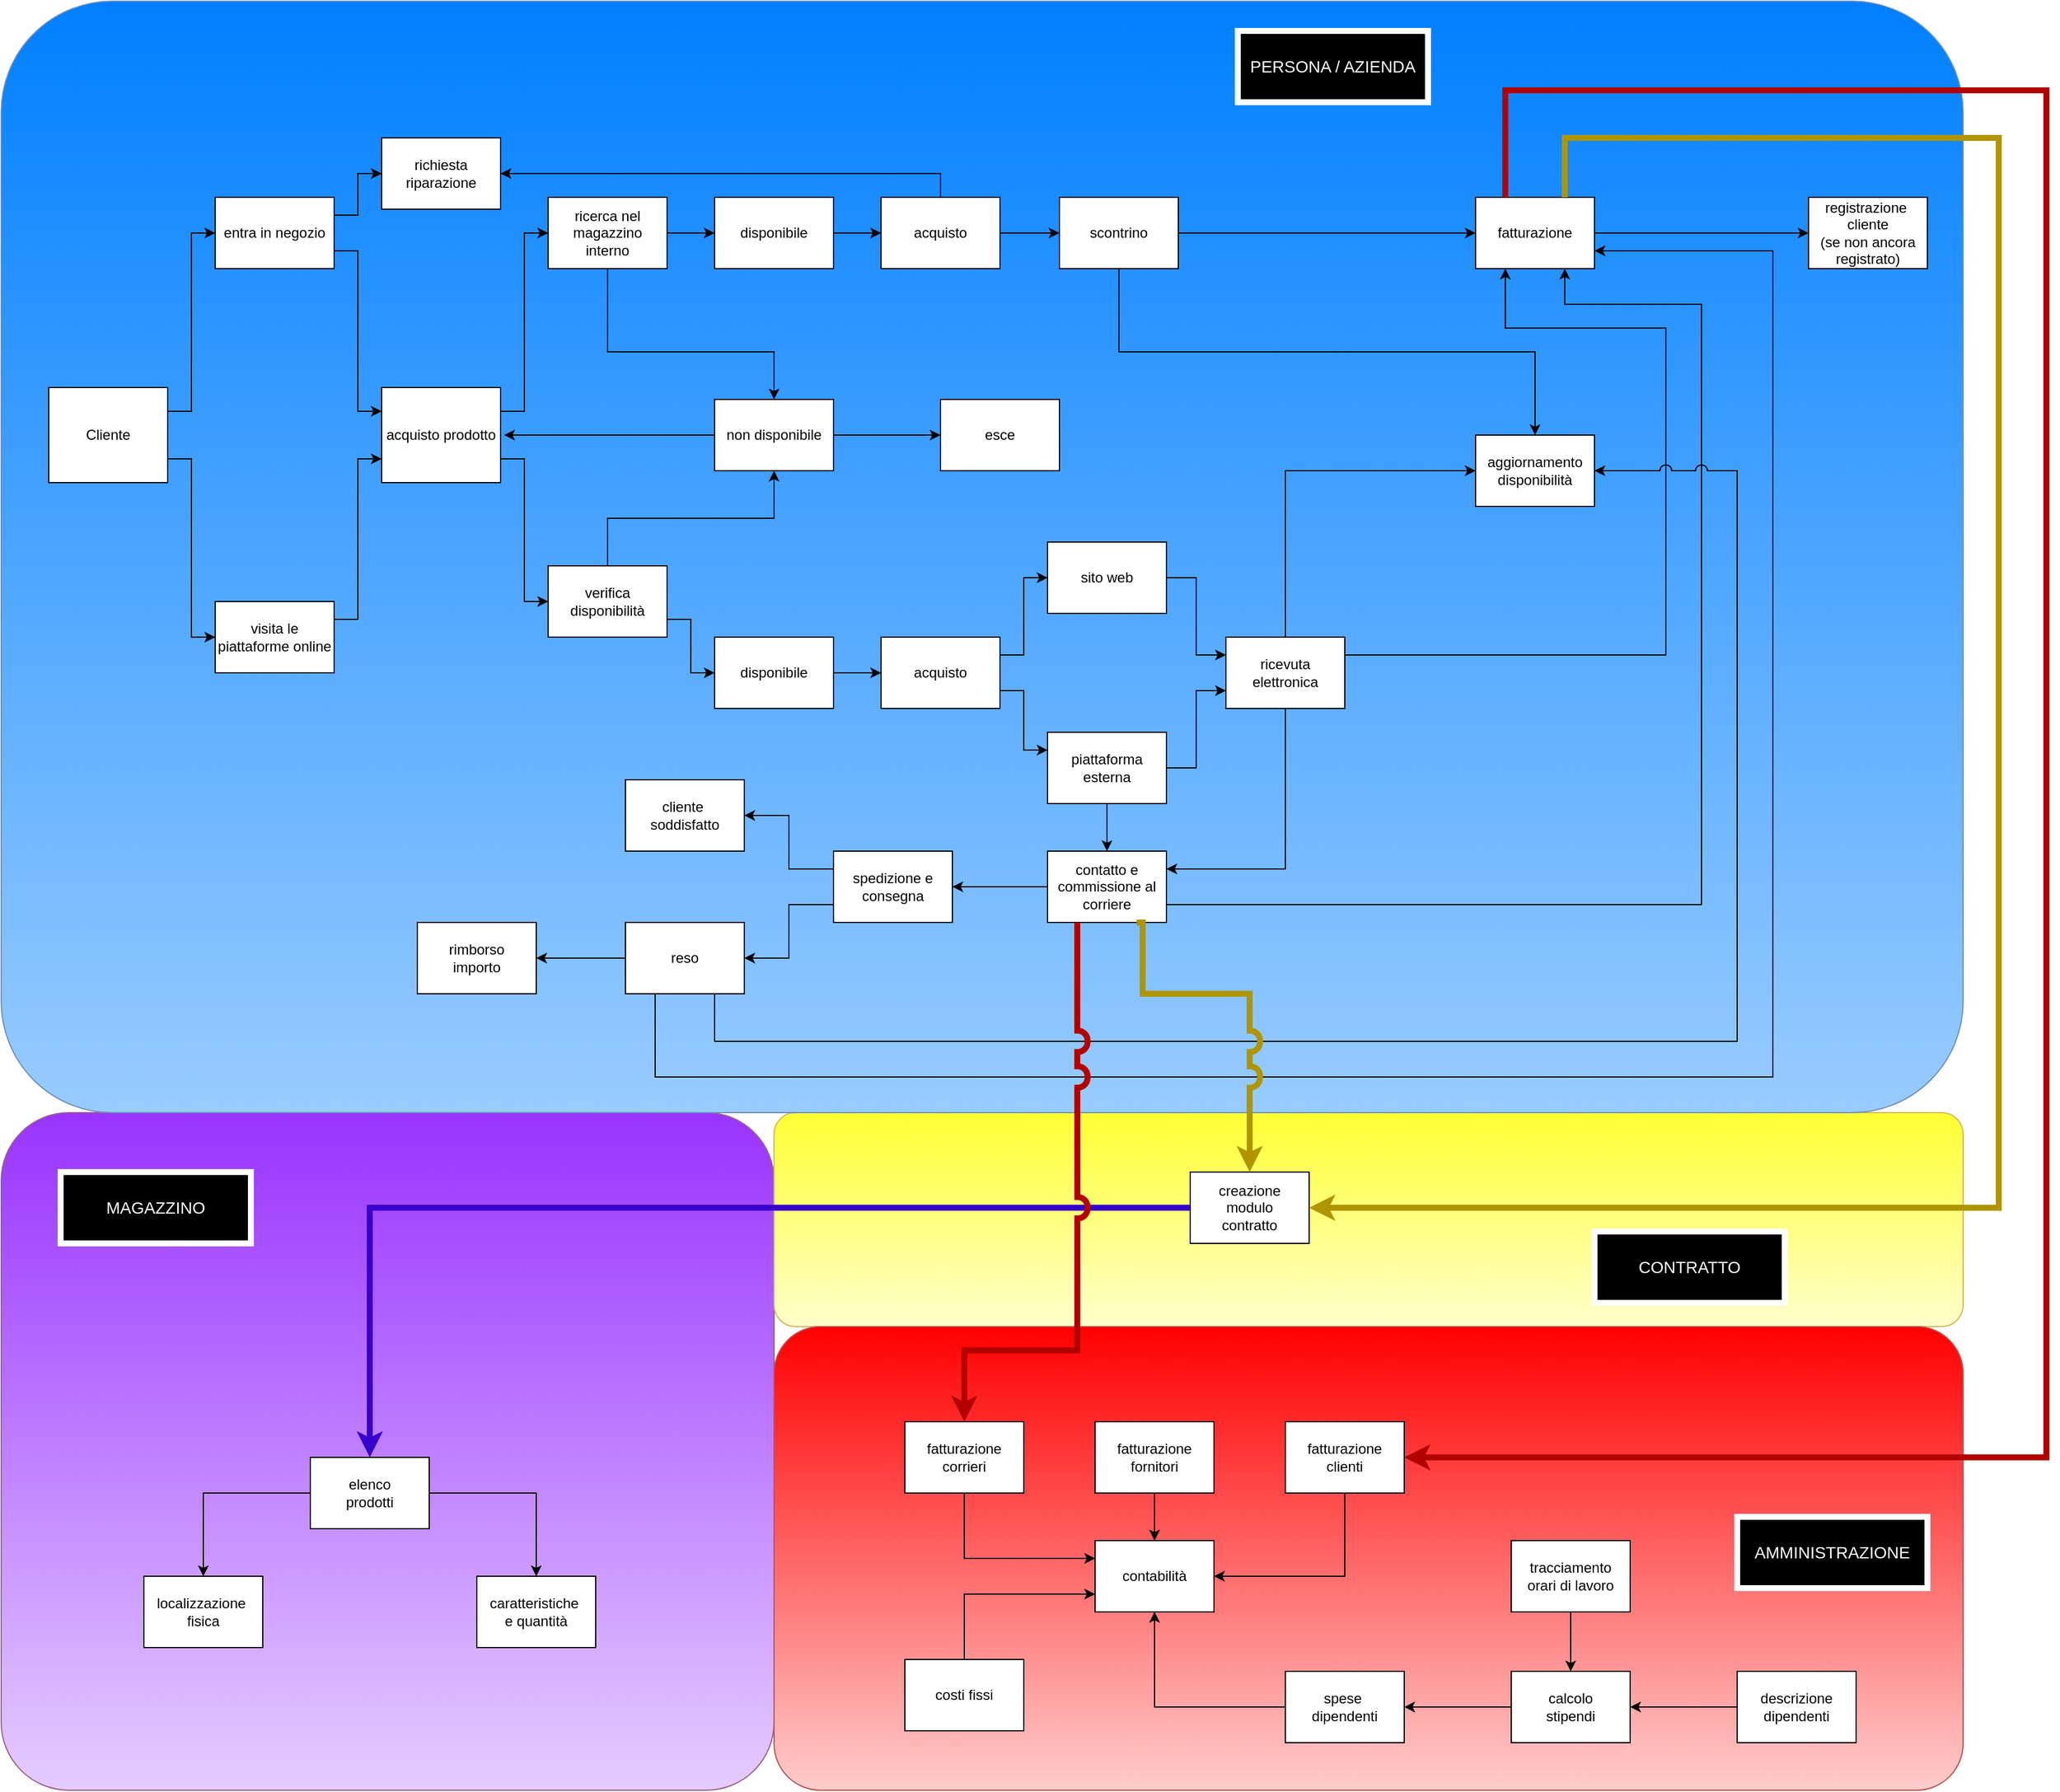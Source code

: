 <mxfile version="13.9.9" type="device"><diagram id="5Z6FBwks49dk69EmQEX7" name="Pagina-1"><mxGraphModel dx="3016" dy="2666" grid="1" gridSize="10" guides="1" tooltips="1" connect="1" arrows="1" fold="1" page="1" pageScale="1" pageWidth="1169" pageHeight="1654" math="0" shadow="0"><root><mxCell id="0"/><mxCell id="1" parent="0"/><mxCell id="2DsefsqsLZdBGYso2Z-9-50" value="" style="rounded=1;arcSize=10;whiteSpace=wrap;html=1;align=center;strokeColor=#996185;shadow=0;gradientDirection=south;fillColor=#9933FF;gradientColor=#E5CCFF;" vertex="1" parent="1"><mxGeometry x="-40" y="760" width="650" height="570" as="geometry"/></mxCell><mxCell id="2DsefsqsLZdBGYso2Z-9-49" value="" style="rounded=1;arcSize=10;whiteSpace=wrap;html=1;align=center;strokeColor=#d6b656;shadow=0;gradientDirection=south;gradientColor=#FFFFCC;fillColor=#FFFF33;" vertex="1" parent="1"><mxGeometry x="610" y="760" width="1000" height="180" as="geometry"/></mxCell><mxCell id="2DsefsqsLZdBGYso2Z-9-48" value="" style="rounded=1;arcSize=10;whiteSpace=wrap;html=1;align=center;strokeColor=#6c8ebf;shadow=0;gradientDirection=south;fillColor=#007FFF;gradientColor=#99CCFF;" vertex="1" parent="1"><mxGeometry x="-40" y="-175" width="1650" height="935" as="geometry"/></mxCell><mxCell id="2DsefsqsLZdBGYso2Z-9-46" value="" style="rounded=1;arcSize=10;whiteSpace=wrap;html=1;align=center;strokeColor=#b85450;shadow=0;gradientDirection=south;fillColor=#FF0000;gradientColor=#FFCCCC;" vertex="1" parent="1"><mxGeometry x="610" y="940" width="1000" height="390" as="geometry"/></mxCell><mxCell id="S-zXxRntoT_Bn2GX0WRu-26" style="edgeStyle=orthogonalEdgeStyle;rounded=0;orthogonalLoop=1;jettySize=auto;html=1;exitX=1;exitY=0.25;exitDx=0;exitDy=0;entryX=0;entryY=0.5;entryDx=0;entryDy=0;" parent="1" source="S-zXxRntoT_Bn2GX0WRu-1" target="S-zXxRntoT_Bn2GX0WRu-2" edge="1"><mxGeometry relative="1" as="geometry"/></mxCell><mxCell id="S-zXxRntoT_Bn2GX0WRu-27" style="edgeStyle=orthogonalEdgeStyle;rounded=0;orthogonalLoop=1;jettySize=auto;html=1;exitX=1;exitY=0.75;exitDx=0;exitDy=0;entryX=0;entryY=0.5;entryDx=0;entryDy=0;" parent="1" source="S-zXxRntoT_Bn2GX0WRu-1" target="S-zXxRntoT_Bn2GX0WRu-3" edge="1"><mxGeometry relative="1" as="geometry"/></mxCell><mxCell id="S-zXxRntoT_Bn2GX0WRu-1" value="Cliente" style="whiteSpace=wrap;html=1;align=center;" parent="1" vertex="1"><mxGeometry y="150" width="100" height="80" as="geometry"/></mxCell><mxCell id="S-zXxRntoT_Bn2GX0WRu-28" style="edgeStyle=orthogonalEdgeStyle;rounded=0;orthogonalLoop=1;jettySize=auto;html=1;exitX=1;exitY=0.75;exitDx=0;exitDy=0;entryX=0;entryY=0.25;entryDx=0;entryDy=0;" parent="1" source="S-zXxRntoT_Bn2GX0WRu-2" target="S-zXxRntoT_Bn2GX0WRu-8" edge="1"><mxGeometry relative="1" as="geometry"/></mxCell><mxCell id="S-zXxRntoT_Bn2GX0WRu-36" style="edgeStyle=orthogonalEdgeStyle;rounded=0;orthogonalLoop=1;jettySize=auto;html=1;exitX=1;exitY=0.25;exitDx=0;exitDy=0;entryX=0;entryY=0.5;entryDx=0;entryDy=0;" parent="1" source="S-zXxRntoT_Bn2GX0WRu-2" target="S-zXxRntoT_Bn2GX0WRu-7" edge="1"><mxGeometry relative="1" as="geometry"/></mxCell><mxCell id="S-zXxRntoT_Bn2GX0WRu-2" value="entra in negozio" style="whiteSpace=wrap;html=1;align=center;" parent="1" vertex="1"><mxGeometry x="140" y="-10" width="100" height="60" as="geometry"/></mxCell><mxCell id="S-zXxRntoT_Bn2GX0WRu-29" style="edgeStyle=orthogonalEdgeStyle;rounded=0;orthogonalLoop=1;jettySize=auto;html=1;exitX=1;exitY=0.25;exitDx=0;exitDy=0;entryX=0;entryY=0.75;entryDx=0;entryDy=0;" parent="1" source="S-zXxRntoT_Bn2GX0WRu-3" target="S-zXxRntoT_Bn2GX0WRu-8" edge="1"><mxGeometry relative="1" as="geometry"/></mxCell><mxCell id="S-zXxRntoT_Bn2GX0WRu-3" value="visita le piattaforme online" style="whiteSpace=wrap;html=1;align=center;" parent="1" vertex="1"><mxGeometry x="140" y="330" width="100" height="60" as="geometry"/></mxCell><mxCell id="S-zXxRntoT_Bn2GX0WRu-7" value="richiesta riparazione" style="whiteSpace=wrap;html=1;align=center;" parent="1" vertex="1"><mxGeometry x="280" y="-60" width="100" height="60" as="geometry"/></mxCell><mxCell id="S-zXxRntoT_Bn2GX0WRu-32" style="edgeStyle=orthogonalEdgeStyle;rounded=0;orthogonalLoop=1;jettySize=auto;html=1;exitX=1;exitY=0.25;exitDx=0;exitDy=0;entryX=0;entryY=0.5;entryDx=0;entryDy=0;" parent="1" source="S-zXxRntoT_Bn2GX0WRu-8" target="S-zXxRntoT_Bn2GX0WRu-14" edge="1"><mxGeometry relative="1" as="geometry"/></mxCell><mxCell id="S-zXxRntoT_Bn2GX0WRu-34" style="edgeStyle=orthogonalEdgeStyle;rounded=0;orthogonalLoop=1;jettySize=auto;html=1;exitX=1;exitY=0.75;exitDx=0;exitDy=0;entryX=0;entryY=0.5;entryDx=0;entryDy=0;" parent="1" source="S-zXxRntoT_Bn2GX0WRu-8" target="S-zXxRntoT_Bn2GX0WRu-33" edge="1"><mxGeometry relative="1" as="geometry"/></mxCell><mxCell id="S-zXxRntoT_Bn2GX0WRu-8" value="acquisto prodotto" style="whiteSpace=wrap;html=1;align=center;" parent="1" vertex="1"><mxGeometry x="280" y="150" width="100" height="80" as="geometry"/></mxCell><mxCell id="S-zXxRntoT_Bn2GX0WRu-52" style="edgeStyle=orthogonalEdgeStyle;rounded=0;orthogonalLoop=1;jettySize=auto;html=1;exitX=0;exitY=0.75;exitDx=0;exitDy=0;" parent="1" source="S-zXxRntoT_Bn2GX0WRu-12" edge="1"><mxGeometry relative="1" as="geometry"><Array as="points"><mxPoint x="560" y="190"/><mxPoint x="383" y="190"/></Array><mxPoint x="383" y="190" as="targetPoint"/></mxGeometry></mxCell><mxCell id="S-zXxRntoT_Bn2GX0WRu-55" style="edgeStyle=orthogonalEdgeStyle;rounded=0;orthogonalLoop=1;jettySize=auto;html=1;exitX=1;exitY=0.5;exitDx=0;exitDy=0;entryX=0;entryY=0.5;entryDx=0;entryDy=0;" parent="1" source="S-zXxRntoT_Bn2GX0WRu-12" target="S-zXxRntoT_Bn2GX0WRu-47" edge="1"><mxGeometry relative="1" as="geometry"/></mxCell><mxCell id="S-zXxRntoT_Bn2GX0WRu-12" value="non disponibile" style="whiteSpace=wrap;html=1;align=center;" parent="1" vertex="1"><mxGeometry x="560" y="160" width="100" height="60" as="geometry"/></mxCell><mxCell id="S-zXxRntoT_Bn2GX0WRu-60" style="edgeStyle=orthogonalEdgeStyle;rounded=0;orthogonalLoop=1;jettySize=auto;html=1;exitX=1;exitY=0.5;exitDx=0;exitDy=0;entryX=0;entryY=0.5;entryDx=0;entryDy=0;" parent="1" source="S-zXxRntoT_Bn2GX0WRu-13" target="S-zXxRntoT_Bn2GX0WRu-46" edge="1"><mxGeometry relative="1" as="geometry"/></mxCell><mxCell id="S-zXxRntoT_Bn2GX0WRu-13" value="disponibile" style="whiteSpace=wrap;html=1;align=center;" parent="1" vertex="1"><mxGeometry x="560" y="-10" width="100" height="60" as="geometry"/></mxCell><mxCell id="S-zXxRntoT_Bn2GX0WRu-41" style="edgeStyle=orthogonalEdgeStyle;rounded=0;orthogonalLoop=1;jettySize=auto;html=1;exitX=0.5;exitY=1;exitDx=0;exitDy=0;entryX=0.5;entryY=0;entryDx=0;entryDy=0;" parent="1" source="S-zXxRntoT_Bn2GX0WRu-14" target="S-zXxRntoT_Bn2GX0WRu-12" edge="1"><mxGeometry relative="1" as="geometry"><Array as="points"><mxPoint x="470" y="120"/><mxPoint x="610" y="120"/></Array></mxGeometry></mxCell><mxCell id="S-zXxRntoT_Bn2GX0WRu-134" style="edgeStyle=orthogonalEdgeStyle;rounded=0;orthogonalLoop=1;jettySize=auto;html=1;exitX=1;exitY=0.5;exitDx=0;exitDy=0;entryX=0;entryY=0.5;entryDx=0;entryDy=0;" parent="1" source="S-zXxRntoT_Bn2GX0WRu-14" target="S-zXxRntoT_Bn2GX0WRu-13" edge="1"><mxGeometry relative="1" as="geometry"/></mxCell><mxCell id="S-zXxRntoT_Bn2GX0WRu-14" value="ricerca nel magazzino interno" style="whiteSpace=wrap;html=1;align=center;" parent="1" vertex="1"><mxGeometry x="420" y="-10" width="100" height="60" as="geometry"/></mxCell><mxCell id="S-zXxRntoT_Bn2GX0WRu-142" style="edgeStyle=orthogonalEdgeStyle;rounded=0;orthogonalLoop=1;jettySize=auto;html=1;exitX=0.5;exitY=0;exitDx=0;exitDy=0;entryX=0.5;entryY=1;entryDx=0;entryDy=0;" parent="1" source="S-zXxRntoT_Bn2GX0WRu-33" target="S-zXxRntoT_Bn2GX0WRu-12" edge="1"><mxGeometry relative="1" as="geometry"><mxPoint x="560" y="275" as="targetPoint"/></mxGeometry></mxCell><mxCell id="S-zXxRntoT_Bn2GX0WRu-143" style="edgeStyle=orthogonalEdgeStyle;rounded=0;orthogonalLoop=1;jettySize=auto;html=1;exitX=1;exitY=0.75;exitDx=0;exitDy=0;entryX=0;entryY=0.5;entryDx=0;entryDy=0;" parent="1" source="S-zXxRntoT_Bn2GX0WRu-33" target="S-zXxRntoT_Bn2GX0WRu-37" edge="1"><mxGeometry relative="1" as="geometry"><Array as="points"><mxPoint x="540" y="345"/><mxPoint x="540" y="390"/></Array></mxGeometry></mxCell><mxCell id="S-zXxRntoT_Bn2GX0WRu-33" value="verifica disponibilità" style="whiteSpace=wrap;html=1;align=center;" parent="1" vertex="1"><mxGeometry x="420" y="300" width="100" height="60" as="geometry"/></mxCell><mxCell id="S-zXxRntoT_Bn2GX0WRu-69" style="edgeStyle=orthogonalEdgeStyle;rounded=0;orthogonalLoop=1;jettySize=auto;html=1;exitX=1;exitY=0.5;exitDx=0;exitDy=0;entryX=0;entryY=0.5;entryDx=0;entryDy=0;" parent="1" source="S-zXxRntoT_Bn2GX0WRu-37" target="S-zXxRntoT_Bn2GX0WRu-62" edge="1"><mxGeometry relative="1" as="geometry"/></mxCell><mxCell id="S-zXxRntoT_Bn2GX0WRu-37" value="disponibile" style="whiteSpace=wrap;html=1;align=center;" parent="1" vertex="1"><mxGeometry x="560" y="360" width="100" height="60" as="geometry"/></mxCell><mxCell id="S-zXxRntoT_Bn2GX0WRu-132" style="edgeStyle=orthogonalEdgeStyle;rounded=0;orthogonalLoop=1;jettySize=auto;html=1;exitX=0.5;exitY=0;exitDx=0;exitDy=0;entryX=1;entryY=0.5;entryDx=0;entryDy=0;" parent="1" source="S-zXxRntoT_Bn2GX0WRu-46" target="S-zXxRntoT_Bn2GX0WRu-7" edge="1"><mxGeometry relative="1" as="geometry"/></mxCell><mxCell id="eLeVa5NuGIDAe63JXzIo-3" style="edgeStyle=orthogonalEdgeStyle;rounded=0;orthogonalLoop=1;jettySize=auto;html=1;exitX=1;exitY=0.75;exitDx=0;exitDy=0;entryX=0;entryY=0.5;entryDx=0;entryDy=0;" parent="1" source="S-zXxRntoT_Bn2GX0WRu-46" target="S-zXxRntoT_Bn2GX0WRu-67" edge="1"><mxGeometry relative="1" as="geometry"><Array as="points"><mxPoint x="800" y="20"/></Array></mxGeometry></mxCell><mxCell id="S-zXxRntoT_Bn2GX0WRu-46" value="acquisto" style="whiteSpace=wrap;html=1;align=center;" parent="1" vertex="1"><mxGeometry x="700" y="-10" width="100" height="60" as="geometry"/></mxCell><mxCell id="S-zXxRntoT_Bn2GX0WRu-47" value="esce" style="whiteSpace=wrap;html=1;align=center;" parent="1" vertex="1"><mxGeometry x="750" y="160" width="100" height="60" as="geometry"/></mxCell><mxCell id="S-zXxRntoT_Bn2GX0WRu-139" style="edgeStyle=orthogonalEdgeStyle;rounded=0;orthogonalLoop=1;jettySize=auto;html=1;exitX=1;exitY=0.25;exitDx=0;exitDy=0;entryX=0;entryY=0.5;entryDx=0;entryDy=0;" parent="1" source="S-zXxRntoT_Bn2GX0WRu-62" target="S-zXxRntoT_Bn2GX0WRu-72" edge="1"><mxGeometry relative="1" as="geometry"/></mxCell><mxCell id="S-zXxRntoT_Bn2GX0WRu-153" style="edgeStyle=orthogonalEdgeStyle;rounded=0;orthogonalLoop=1;jettySize=auto;html=1;exitX=1;exitY=0.75;exitDx=0;exitDy=0;entryX=0;entryY=0.25;entryDx=0;entryDy=0;" parent="1" source="S-zXxRntoT_Bn2GX0WRu-62" target="S-zXxRntoT_Bn2GX0WRu-71" edge="1"><mxGeometry relative="1" as="geometry"/></mxCell><mxCell id="S-zXxRntoT_Bn2GX0WRu-62" value="acquisto" style="whiteSpace=wrap;html=1;align=center;" parent="1" vertex="1"><mxGeometry x="700" y="360" width="100" height="60" as="geometry"/></mxCell><mxCell id="S-zXxRntoT_Bn2GX0WRu-114" style="edgeStyle=orthogonalEdgeStyle;rounded=0;orthogonalLoop=1;jettySize=auto;html=1;exitX=0.5;exitY=1;exitDx=0;exitDy=0;entryX=0.5;entryY=0;entryDx=0;entryDy=0;" parent="1" source="S-zXxRntoT_Bn2GX0WRu-67" target="S-zXxRntoT_Bn2GX0WRu-92" edge="1"><mxGeometry relative="1" as="geometry"/></mxCell><mxCell id="S-zXxRntoT_Bn2GX0WRu-67" value="scontrino" style="whiteSpace=wrap;html=1;align=center;" parent="1" vertex="1"><mxGeometry x="850" y="-10" width="100" height="60" as="geometry"/></mxCell><mxCell id="S-zXxRntoT_Bn2GX0WRu-128" style="edgeStyle=orthogonalEdgeStyle;rounded=0;orthogonalLoop=1;jettySize=auto;html=1;exitX=0.5;exitY=1;exitDx=0;exitDy=0;entryX=0.5;entryY=0;entryDx=0;entryDy=0;" parent="1" source="S-zXxRntoT_Bn2GX0WRu-71" target="S-zXxRntoT_Bn2GX0WRu-116" edge="1"><mxGeometry relative="1" as="geometry"/></mxCell><mxCell id="S-zXxRntoT_Bn2GX0WRu-152" style="edgeStyle=orthogonalEdgeStyle;rounded=0;orthogonalLoop=1;jettySize=auto;html=1;exitX=1;exitY=0.5;exitDx=0;exitDy=0;entryX=0;entryY=0.75;entryDx=0;entryDy=0;" parent="1" source="S-zXxRntoT_Bn2GX0WRu-71" target="S-zXxRntoT_Bn2GX0WRu-146" edge="1"><mxGeometry relative="1" as="geometry"/></mxCell><mxCell id="S-zXxRntoT_Bn2GX0WRu-71" value="piattaforma esterna" style="whiteSpace=wrap;html=1;align=center;" parent="1" vertex="1"><mxGeometry x="840" y="440" width="100" height="60" as="geometry"/></mxCell><mxCell id="S-zXxRntoT_Bn2GX0WRu-148" style="edgeStyle=orthogonalEdgeStyle;rounded=0;orthogonalLoop=1;jettySize=auto;html=1;exitX=1;exitY=0.5;exitDx=0;exitDy=0;entryX=0;entryY=0.25;entryDx=0;entryDy=0;" parent="1" source="S-zXxRntoT_Bn2GX0WRu-72" target="S-zXxRntoT_Bn2GX0WRu-146" edge="1"><mxGeometry relative="1" as="geometry"/></mxCell><mxCell id="S-zXxRntoT_Bn2GX0WRu-72" value="sito web" style="whiteSpace=wrap;html=1;align=center;" parent="1" vertex="1"><mxGeometry x="840" y="280" width="100" height="60" as="geometry"/></mxCell><mxCell id="S-zXxRntoT_Bn2GX0WRu-92" value="aggiornamento disponibilità" style="whiteSpace=wrap;html=1;align=center;" parent="1" vertex="1"><mxGeometry x="1200" y="190" width="100" height="60" as="geometry"/></mxCell><mxCell id="S-zXxRntoT_Bn2GX0WRu-129" style="edgeStyle=orthogonalEdgeStyle;rounded=0;orthogonalLoop=1;jettySize=auto;html=1;exitX=0;exitY=0.5;exitDx=0;exitDy=0;entryX=1;entryY=0.5;entryDx=0;entryDy=0;" parent="1" source="S-zXxRntoT_Bn2GX0WRu-116" target="S-zXxRntoT_Bn2GX0WRu-126" edge="1"><mxGeometry relative="1" as="geometry"/></mxCell><mxCell id="S-zXxRntoT_Bn2GX0WRu-116" value="contatto e commissione al corriere" style="whiteSpace=wrap;html=1;align=center;" parent="1" vertex="1"><mxGeometry x="840" y="540" width="100" height="60" as="geometry"/></mxCell><mxCell id="S-zXxRntoT_Bn2GX0WRu-126" value="spedizione e consegna" style="whiteSpace=wrap;html=1;align=center;" parent="1" vertex="1"><mxGeometry x="660" y="540" width="100" height="60" as="geometry"/></mxCell><mxCell id="S-zXxRntoT_Bn2GX0WRu-150" style="edgeStyle=orthogonalEdgeStyle;rounded=0;orthogonalLoop=1;jettySize=auto;html=1;exitX=0.5;exitY=1;exitDx=0;exitDy=0;entryX=1;entryY=0.25;entryDx=0;entryDy=0;" parent="1" source="S-zXxRntoT_Bn2GX0WRu-146" target="S-zXxRntoT_Bn2GX0WRu-116" edge="1"><mxGeometry relative="1" as="geometry"><mxPoint x="990" y="560" as="targetPoint"/><Array as="points"><mxPoint x="1040" y="555"/></Array></mxGeometry></mxCell><mxCell id="eLeVa5NuGIDAe63JXzIo-1" style="edgeStyle=orthogonalEdgeStyle;rounded=0;orthogonalLoop=1;jettySize=auto;html=1;exitX=0.5;exitY=0;exitDx=0;exitDy=0;entryX=0;entryY=0.5;entryDx=0;entryDy=0;" parent="1" source="S-zXxRntoT_Bn2GX0WRu-146" target="S-zXxRntoT_Bn2GX0WRu-92" edge="1"><mxGeometry relative="1" as="geometry"><Array as="points"><mxPoint x="1040" y="220"/></Array></mxGeometry></mxCell><mxCell id="S-zXxRntoT_Bn2GX0WRu-146" value="ricevuta elettronica" style="whiteSpace=wrap;html=1;align=center;" parent="1" vertex="1"><mxGeometry x="990" y="360" width="100" height="60" as="geometry"/></mxCell><mxCell id="eLeVa5NuGIDAe63JXzIo-2" value="fatturazione" style="whiteSpace=wrap;html=1;align=center;" parent="1" vertex="1"><mxGeometry x="1200" y="-10" width="100" height="60" as="geometry"/></mxCell><mxCell id="2DsefsqsLZdBGYso2Z-9-2" style="edgeStyle=orthogonalEdgeStyle;rounded=0;orthogonalLoop=1;jettySize=auto;html=1;exitX=1;exitY=0.5;exitDx=0;exitDy=0;entryX=0;entryY=0.5;entryDx=0;entryDy=0;" edge="1" parent="1" source="S-zXxRntoT_Bn2GX0WRu-67" target="eLeVa5NuGIDAe63JXzIo-2"><mxGeometry relative="1" as="geometry"><mxPoint x="910" y="60" as="sourcePoint"/><mxPoint x="1260" y="200" as="targetPoint"/><Array as="points"><mxPoint x="1140" y="20"/><mxPoint x="1140" y="20"/></Array></mxGeometry></mxCell><mxCell id="2DsefsqsLZdBGYso2Z-9-3" style="edgeStyle=orthogonalEdgeStyle;rounded=0;orthogonalLoop=1;jettySize=auto;html=1;exitX=1;exitY=0.25;exitDx=0;exitDy=0;entryX=0.25;entryY=1;entryDx=0;entryDy=0;" edge="1" parent="1" source="S-zXxRntoT_Bn2GX0WRu-146" target="eLeVa5NuGIDAe63JXzIo-2"><mxGeometry relative="1" as="geometry"><mxPoint x="1150" y="390" as="sourcePoint"/><mxPoint x="1240" y="70" as="targetPoint"/><Array as="points"><mxPoint x="1360" y="375"/><mxPoint x="1360" y="100"/><mxPoint x="1225" y="100"/></Array></mxGeometry></mxCell><mxCell id="2DsefsqsLZdBGYso2Z-9-4" style="edgeStyle=orthogonalEdgeStyle;rounded=0;orthogonalLoop=1;jettySize=auto;html=1;exitX=1;exitY=0.75;exitDx=0;exitDy=0;entryX=0.75;entryY=1;entryDx=0;entryDy=0;" edge="1" parent="1" source="S-zXxRntoT_Bn2GX0WRu-116" target="eLeVa5NuGIDAe63JXzIo-2"><mxGeometry relative="1" as="geometry"><mxPoint x="930" y="80" as="sourcePoint"/><mxPoint x="1280" y="220" as="targetPoint"/><Array as="points"><mxPoint x="1390" y="585"/><mxPoint x="1390" y="80"/><mxPoint x="1275" y="80"/></Array></mxGeometry></mxCell><mxCell id="2DsefsqsLZdBGYso2Z-9-5" value="cliente&amp;nbsp;&lt;br&gt;soddisfatto" style="whiteSpace=wrap;html=1;align=center;" vertex="1" parent="1"><mxGeometry x="485" y="480" width="100" height="60" as="geometry"/></mxCell><mxCell id="2DsefsqsLZdBGYso2Z-9-6" value="reso" style="whiteSpace=wrap;html=1;align=center;" vertex="1" parent="1"><mxGeometry x="485" y="600" width="100" height="60" as="geometry"/></mxCell><mxCell id="2DsefsqsLZdBGYso2Z-9-7" style="edgeStyle=orthogonalEdgeStyle;rounded=0;orthogonalLoop=1;jettySize=auto;html=1;exitX=0;exitY=0.25;exitDx=0;exitDy=0;entryX=1;entryY=0.5;entryDx=0;entryDy=0;" edge="1" parent="1" source="S-zXxRntoT_Bn2GX0WRu-126" target="2DsefsqsLZdBGYso2Z-9-5"><mxGeometry relative="1" as="geometry"><mxPoint x="850" y="580" as="sourcePoint"/><mxPoint x="770" y="580" as="targetPoint"/></mxGeometry></mxCell><mxCell id="2DsefsqsLZdBGYso2Z-9-8" style="edgeStyle=orthogonalEdgeStyle;rounded=0;orthogonalLoop=1;jettySize=auto;html=1;exitX=0;exitY=0.75;exitDx=0;exitDy=0;entryX=1;entryY=0.5;entryDx=0;entryDy=0;" edge="1" parent="1" source="S-zXxRntoT_Bn2GX0WRu-126" target="2DsefsqsLZdBGYso2Z-9-6"><mxGeometry relative="1" as="geometry"><mxPoint x="860" y="590" as="sourcePoint"/><mxPoint x="780" y="590" as="targetPoint"/></mxGeometry></mxCell><mxCell id="2DsefsqsLZdBGYso2Z-9-9" value="rimborso&lt;br&gt;importo" style="whiteSpace=wrap;html=1;align=center;" vertex="1" parent="1"><mxGeometry x="310" y="600" width="100" height="60" as="geometry"/></mxCell><mxCell id="2DsefsqsLZdBGYso2Z-9-10" style="edgeStyle=orthogonalEdgeStyle;rounded=0;orthogonalLoop=1;jettySize=auto;html=1;exitX=0;exitY=0.5;exitDx=0;exitDy=0;entryX=1;entryY=0.5;entryDx=0;entryDy=0;" edge="1" parent="1" source="2DsefsqsLZdBGYso2Z-9-6" target="2DsefsqsLZdBGYso2Z-9-9"><mxGeometry relative="1" as="geometry"><mxPoint x="430" y="640" as="sourcePoint"/><mxPoint x="440" y="640" as="targetPoint"/></mxGeometry></mxCell><mxCell id="2DsefsqsLZdBGYso2Z-9-11" style="edgeStyle=orthogonalEdgeStyle;rounded=0;orthogonalLoop=1;jettySize=auto;html=1;exitX=0.75;exitY=1;exitDx=0;exitDy=0;entryX=1;entryY=0.5;entryDx=0;entryDy=0;jumpStyle=arc;jumpSize=10;" edge="1" parent="1" source="2DsefsqsLZdBGYso2Z-9-6" target="S-zXxRntoT_Bn2GX0WRu-92"><mxGeometry relative="1" as="geometry"><mxPoint x="670" y="595" as="sourcePoint"/><mxPoint x="1480" y="210" as="targetPoint"/><Array as="points"><mxPoint x="560" y="700"/><mxPoint x="1420" y="700"/><mxPoint x="1420" y="220"/></Array></mxGeometry></mxCell><mxCell id="2DsefsqsLZdBGYso2Z-9-12" value="elenco&lt;br&gt;prodotti" style="whiteSpace=wrap;html=1;align=center;" vertex="1" parent="1"><mxGeometry x="220" y="1050" width="100" height="60" as="geometry"/></mxCell><mxCell id="2DsefsqsLZdBGYso2Z-9-15" value="caratteristiche&amp;nbsp;&lt;br&gt;e quantità" style="whiteSpace=wrap;html=1;align=center;" vertex="1" parent="1"><mxGeometry x="360" y="1150" width="100" height="60" as="geometry"/></mxCell><mxCell id="2DsefsqsLZdBGYso2Z-9-16" value="localizzazione&amp;nbsp;&lt;br&gt;fisica" style="whiteSpace=wrap;html=1;align=center;" vertex="1" parent="1"><mxGeometry x="80" y="1150" width="100" height="60" as="geometry"/></mxCell><mxCell id="2DsefsqsLZdBGYso2Z-9-17" value="registrazione&amp;nbsp;&lt;br&gt;cliente&lt;br&gt;(se non ancora registrato)" style="whiteSpace=wrap;html=1;align=center;" vertex="1" parent="1"><mxGeometry x="1480" y="-10" width="100" height="60" as="geometry"/></mxCell><mxCell id="2DsefsqsLZdBGYso2Z-9-18" style="edgeStyle=orthogonalEdgeStyle;rounded=0;orthogonalLoop=1;jettySize=auto;html=1;exitX=1;exitY=0.5;exitDx=0;exitDy=0;entryX=0;entryY=0.5;entryDx=0;entryDy=0;" edge="1" parent="1" source="eLeVa5NuGIDAe63JXzIo-2" target="2DsefsqsLZdBGYso2Z-9-17"><mxGeometry relative="1" as="geometry"><mxPoint x="960" y="30" as="sourcePoint"/><mxPoint x="1210" y="30" as="targetPoint"/><Array as="points"><mxPoint x="1400" y="20"/><mxPoint x="1400" y="20"/></Array></mxGeometry></mxCell><mxCell id="2DsefsqsLZdBGYso2Z-9-19" value="contabilità" style="whiteSpace=wrap;html=1;align=center;" vertex="1" parent="1"><mxGeometry x="880" y="1120" width="100" height="60" as="geometry"/></mxCell><mxCell id="2DsefsqsLZdBGYso2Z-9-20" value="fatturazione&lt;br&gt;corrieri" style="whiteSpace=wrap;html=1;align=center;" vertex="1" parent="1"><mxGeometry x="720" y="1020" width="100" height="60" as="geometry"/></mxCell><mxCell id="2DsefsqsLZdBGYso2Z-9-21" value="fatturazione&lt;br&gt;fornitori" style="whiteSpace=wrap;html=1;align=center;" vertex="1" parent="1"><mxGeometry x="880" y="1020" width="100" height="60" as="geometry"/></mxCell><mxCell id="2DsefsqsLZdBGYso2Z-9-22" value="fatturazione&lt;br&gt;clienti" style="whiteSpace=wrap;html=1;align=center;" vertex="1" parent="1"><mxGeometry x="1040" y="1020" width="100" height="60" as="geometry"/></mxCell><mxCell id="2DsefsqsLZdBGYso2Z-9-23" value="costi fissi" style="whiteSpace=wrap;html=1;align=center;" vertex="1" parent="1"><mxGeometry x="720" y="1220" width="100" height="60" as="geometry"/></mxCell><mxCell id="2DsefsqsLZdBGYso2Z-9-24" value="spese&amp;nbsp;&lt;br&gt;dipendenti" style="whiteSpace=wrap;html=1;align=center;" vertex="1" parent="1"><mxGeometry x="1040" y="1230" width="100" height="60" as="geometry"/></mxCell><mxCell id="2DsefsqsLZdBGYso2Z-9-25" value="descrizione&lt;br&gt;dipendenti" style="whiteSpace=wrap;html=1;align=center;" vertex="1" parent="1"><mxGeometry x="1420" y="1230" width="100" height="60" as="geometry"/></mxCell><mxCell id="2DsefsqsLZdBGYso2Z-9-26" style="edgeStyle=orthogonalEdgeStyle;rounded=0;orthogonalLoop=1;jettySize=auto;html=1;exitX=0.25;exitY=1;exitDx=0;exitDy=0;jumpStyle=arc;jumpSize=10;entryX=1;entryY=0.75;entryDx=0;entryDy=0;" edge="1" parent="1" source="2DsefsqsLZdBGYso2Z-9-6" target="eLeVa5NuGIDAe63JXzIo-2"><mxGeometry relative="1" as="geometry"><mxPoint x="570" y="670" as="sourcePoint"/><mxPoint x="1330" y="60" as="targetPoint"/><Array as="points"><mxPoint x="510" y="730"/><mxPoint x="1450" y="730"/><mxPoint x="1450" y="35"/></Array></mxGeometry></mxCell><mxCell id="2DsefsqsLZdBGYso2Z-9-28" value="tracciamento&lt;br&gt;orari di lavoro" style="whiteSpace=wrap;html=1;align=center;" vertex="1" parent="1"><mxGeometry x="1230" y="1120" width="100" height="60" as="geometry"/></mxCell><mxCell id="2DsefsqsLZdBGYso2Z-9-29" value="calcolo&lt;br&gt;stipendi" style="whiteSpace=wrap;html=1;align=center;" vertex="1" parent="1"><mxGeometry x="1230" y="1230" width="100" height="60" as="geometry"/></mxCell><mxCell id="2DsefsqsLZdBGYso2Z-9-30" value="creazione&lt;br&gt;modulo&lt;br&gt;contratto" style="whiteSpace=wrap;html=1;align=center;" vertex="1" parent="1"><mxGeometry x="960" y="810" width="100" height="60" as="geometry"/></mxCell><mxCell id="2DsefsqsLZdBGYso2Z-9-31" style="edgeStyle=orthogonalEdgeStyle;rounded=0;orthogonalLoop=1;jettySize=auto;html=1;exitX=0.5;exitY=1;exitDx=0;exitDy=0;entryX=0;entryY=0.25;entryDx=0;entryDy=0;" edge="1" parent="1" source="2DsefsqsLZdBGYso2Z-9-20" target="2DsefsqsLZdBGYso2Z-9-19"><mxGeometry relative="1" as="geometry"><mxPoint x="800" y="1160" as="sourcePoint"/><mxPoint x="700" y="1295" as="targetPoint"/><Array as="points"><mxPoint x="770" y="1135"/></Array></mxGeometry></mxCell><mxCell id="2DsefsqsLZdBGYso2Z-9-32" style="edgeStyle=orthogonalEdgeStyle;rounded=0;orthogonalLoop=1;jettySize=auto;html=1;exitX=0.5;exitY=1;exitDx=0;exitDy=0;entryX=0.5;entryY=0;entryDx=0;entryDy=0;" edge="1" parent="1" source="2DsefsqsLZdBGYso2Z-9-21" target="2DsefsqsLZdBGYso2Z-9-19"><mxGeometry relative="1" as="geometry"><mxPoint x="940" y="1240" as="sourcePoint"/><mxPoint x="840" y="1375" as="targetPoint"/><Array as="points"><mxPoint x="930" y="1080"/><mxPoint x="930" y="1080"/></Array></mxGeometry></mxCell><mxCell id="2DsefsqsLZdBGYso2Z-9-33" style="edgeStyle=orthogonalEdgeStyle;rounded=0;orthogonalLoop=1;jettySize=auto;html=1;exitX=0.5;exitY=1;exitDx=0;exitDy=0;entryX=1;entryY=0.5;entryDx=0;entryDy=0;" edge="1" parent="1" source="2DsefsqsLZdBGYso2Z-9-22" target="2DsefsqsLZdBGYso2Z-9-19"><mxGeometry relative="1" as="geometry"><mxPoint x="910" y="1250" as="sourcePoint"/><mxPoint x="810" y="1385" as="targetPoint"/><Array as="points"><mxPoint x="1090" y="1150"/></Array></mxGeometry></mxCell><mxCell id="2DsefsqsLZdBGYso2Z-9-34" style="edgeStyle=orthogonalEdgeStyle;rounded=0;orthogonalLoop=1;jettySize=auto;html=1;exitX=0.5;exitY=0;exitDx=0;exitDy=0;entryX=0;entryY=0.75;entryDx=0;entryDy=0;" edge="1" parent="1" source="2DsefsqsLZdBGYso2Z-9-23" target="2DsefsqsLZdBGYso2Z-9-19"><mxGeometry relative="1" as="geometry"><mxPoint x="700" y="1380" as="sourcePoint"/><mxPoint x="600" y="1515" as="targetPoint"/><Array as="points"><mxPoint x="770" y="1165"/></Array></mxGeometry></mxCell><mxCell id="2DsefsqsLZdBGYso2Z-9-35" style="edgeStyle=orthogonalEdgeStyle;rounded=0;orthogonalLoop=1;jettySize=auto;html=1;exitX=0;exitY=0.5;exitDx=0;exitDy=0;entryX=0.5;entryY=1;entryDx=0;entryDy=0;" edge="1" parent="1" source="2DsefsqsLZdBGYso2Z-9-24" target="2DsefsqsLZdBGYso2Z-9-19"><mxGeometry relative="1" as="geometry"><mxPoint x="900" y="1280" as="sourcePoint"/><mxPoint x="800" y="1415" as="targetPoint"/><Array as="points"><mxPoint x="930" y="1260"/></Array></mxGeometry></mxCell><mxCell id="2DsefsqsLZdBGYso2Z-9-36" style="edgeStyle=orthogonalEdgeStyle;rounded=0;orthogonalLoop=1;jettySize=auto;html=1;exitX=0;exitY=0.5;exitDx=0;exitDy=0;entryX=1;entryY=0.5;entryDx=0;entryDy=0;" edge="1" parent="1" source="2DsefsqsLZdBGYso2Z-9-29" target="2DsefsqsLZdBGYso2Z-9-24"><mxGeometry relative="1" as="geometry"><mxPoint x="1160" y="1180" as="sourcePoint"/><mxPoint x="1060" y="1315" as="targetPoint"/><Array as="points"><mxPoint x="1160" y="1260"/><mxPoint x="1160" y="1260"/></Array></mxGeometry></mxCell><mxCell id="2DsefsqsLZdBGYso2Z-9-37" style="edgeStyle=orthogonalEdgeStyle;rounded=0;orthogonalLoop=1;jettySize=auto;html=1;exitX=0.5;exitY=1;exitDx=0;exitDy=0;entryX=0.5;entryY=0;entryDx=0;entryDy=0;" edge="1" parent="1" source="2DsefsqsLZdBGYso2Z-9-28" target="2DsefsqsLZdBGYso2Z-9-29"><mxGeometry relative="1" as="geometry"><mxPoint x="1180" y="1290" as="sourcePoint"/><mxPoint x="1080" y="1425" as="targetPoint"/><Array as="points"><mxPoint x="1280" y="1190"/><mxPoint x="1280" y="1190"/></Array></mxGeometry></mxCell><mxCell id="2DsefsqsLZdBGYso2Z-9-38" style="edgeStyle=orthogonalEdgeStyle;rounded=0;orthogonalLoop=1;jettySize=auto;html=1;exitX=0;exitY=0.5;exitDx=0;exitDy=0;entryX=1;entryY=0.5;entryDx=0;entryDy=0;" edge="1" parent="1" source="2DsefsqsLZdBGYso2Z-9-25" target="2DsefsqsLZdBGYso2Z-9-29"><mxGeometry relative="1" as="geometry"><mxPoint x="1370" y="1230" as="sourcePoint"/><mxPoint x="1270" y="1365" as="targetPoint"/><Array as="points"><mxPoint x="1420" y="1260"/></Array></mxGeometry></mxCell><mxCell id="2DsefsqsLZdBGYso2Z-9-40" style="edgeStyle=orthogonalEdgeStyle;orthogonalLoop=1;jettySize=auto;html=1;exitX=0.75;exitY=0;exitDx=0;exitDy=0;entryX=1;entryY=0.5;entryDx=0;entryDy=0;rounded=0;strokeWidth=5;fillColor=#e3c800;strokeColor=#B09500;sketch=0;" edge="1" parent="1" source="eLeVa5NuGIDAe63JXzIo-2" target="2DsefsqsLZdBGYso2Z-9-30"><mxGeometry relative="1" as="geometry"><mxPoint x="1350" y="-110" as="sourcePoint"/><mxPoint x="1610" y="-100" as="targetPoint"/><Array as="points"><mxPoint x="1275" y="-60"/><mxPoint x="1640" y="-60"/><mxPoint x="1640" y="840"/></Array></mxGeometry></mxCell><mxCell id="2DsefsqsLZdBGYso2Z-9-41" style="edgeStyle=orthogonalEdgeStyle;rounded=0;orthogonalLoop=1;jettySize=auto;html=1;exitX=0.75;exitY=1;exitDx=0;exitDy=0;entryX=0.5;entryY=0;entryDx=0;entryDy=0;jumpStyle=arc;jumpSize=10;fillColor=#e3c800;strokeColor=#B09500;strokeWidth=5;" edge="1" parent="1" source="S-zXxRntoT_Bn2GX0WRu-116" target="2DsefsqsLZdBGYso2Z-9-30"><mxGeometry relative="1" as="geometry"><mxPoint x="1090" y="780" as="sourcePoint"/><mxPoint x="990" y="915" as="targetPoint"/><Array as="points"><mxPoint x="920" y="600"/><mxPoint x="920" y="660"/><mxPoint x="1010" y="660"/></Array></mxGeometry></mxCell><mxCell id="2DsefsqsLZdBGYso2Z-9-42" style="edgeStyle=orthogonalEdgeStyle;rounded=0;orthogonalLoop=1;jettySize=auto;html=1;exitX=0;exitY=0.5;exitDx=0;exitDy=0;entryX=0.5;entryY=0;entryDx=0;entryDy=0;fillColor=#6a00ff;strokeColor=#3700CC;strokeWidth=5;" edge="1" parent="1" source="2DsefsqsLZdBGYso2Z-9-30" target="2DsefsqsLZdBGYso2Z-9-12"><mxGeometry relative="1" as="geometry"><mxPoint x="790" y="834" as="sourcePoint"/><mxPoint x="270" y="878.8" as="targetPoint"/><Array as="points"><mxPoint x="270" y="840"/></Array></mxGeometry></mxCell><mxCell id="2DsefsqsLZdBGYso2Z-9-39" style="edgeStyle=orthogonalEdgeStyle;rounded=0;orthogonalLoop=1;jettySize=auto;html=1;exitX=0.25;exitY=1;exitDx=0;exitDy=0;entryX=0.5;entryY=0;entryDx=0;entryDy=0;jumpStyle=arc;jumpSize=10;fillColor=#e51400;strokeColor=#B20000;strokeWidth=5;" edge="1" parent="1" source="S-zXxRntoT_Bn2GX0WRu-116" target="2DsefsqsLZdBGYso2Z-9-20"><mxGeometry relative="1" as="geometry"><mxPoint x="770" y="780" as="sourcePoint"/><mxPoint x="840" y="930" as="targetPoint"/><Array as="points"><mxPoint x="865" y="960"/><mxPoint x="770" y="960"/></Array></mxGeometry></mxCell><mxCell id="2DsefsqsLZdBGYso2Z-9-43" style="edgeStyle=orthogonalEdgeStyle;rounded=0;orthogonalLoop=1;jettySize=auto;html=1;exitX=0.25;exitY=0;exitDx=0;exitDy=0;entryX=1;entryY=0.5;entryDx=0;entryDy=0;fillColor=#e51400;strokeColor=#B20000;endSize=6;strokeWidth=5;sketch=0;" edge="1" parent="1" source="eLeVa5NuGIDAe63JXzIo-2" target="2DsefsqsLZdBGYso2Z-9-22"><mxGeometry relative="1" as="geometry"><mxPoint x="1260" y="-190" as="sourcePoint"/><mxPoint x="1770" y="1010.8" as="targetPoint"/><Array as="points"><mxPoint x="1225" y="-100"/><mxPoint x="1680" y="-100"/><mxPoint x="1680" y="1050"/></Array></mxGeometry></mxCell><mxCell id="2DsefsqsLZdBGYso2Z-9-44" style="edgeStyle=orthogonalEdgeStyle;rounded=0;orthogonalLoop=1;jettySize=auto;html=1;exitX=0;exitY=0.5;exitDx=0;exitDy=0;entryX=0.5;entryY=0;entryDx=0;entryDy=0;" edge="1" parent="1" source="2DsefsqsLZdBGYso2Z-9-12" target="2DsefsqsLZdBGYso2Z-9-16"><mxGeometry relative="1" as="geometry"><mxPoint x="230" y="1280" as="sourcePoint"/><mxPoint x="410" y="1280" as="targetPoint"/><Array as="points"><mxPoint x="130" y="1080"/></Array></mxGeometry></mxCell><mxCell id="2DsefsqsLZdBGYso2Z-9-45" style="edgeStyle=orthogonalEdgeStyle;rounded=0;orthogonalLoop=1;jettySize=auto;html=1;exitX=1;exitY=0.5;exitDx=0;exitDy=0;entryX=0.5;entryY=0;entryDx=0;entryDy=0;" edge="1" parent="1" source="2DsefsqsLZdBGYso2Z-9-12" target="2DsefsqsLZdBGYso2Z-9-15"><mxGeometry relative="1" as="geometry"><mxPoint x="270" y="1190" as="sourcePoint"/><mxPoint x="450" y="1190" as="targetPoint"/><Array as="points"><mxPoint x="410" y="1080"/></Array></mxGeometry></mxCell><mxCell id="2DsefsqsLZdBGYso2Z-9-51" value="&lt;font color=&quot;#ffffff&quot; style=&quot;font-size: 14px&quot;&gt;PERSONA / AZIENDA&lt;/font&gt;" style="whiteSpace=wrap;html=1;align=center;shadow=0;strokeWidth=5;strokeColor=#FFFFFF;fillColor=#000000;" vertex="1" parent="1"><mxGeometry x="1000" y="-150" width="160" height="60" as="geometry"/></mxCell><mxCell id="2DsefsqsLZdBGYso2Z-9-52" value="&lt;font color=&quot;#ffffff&quot; style=&quot;font-size: 14px&quot;&gt;CONTRATTO&lt;/font&gt;" style="whiteSpace=wrap;html=1;align=center;shadow=0;strokeWidth=5;strokeColor=#FFFFFF;fillColor=#000000;" vertex="1" parent="1"><mxGeometry x="1300" y="860" width="160" height="60" as="geometry"/></mxCell><mxCell id="2DsefsqsLZdBGYso2Z-9-53" value="&lt;font color=&quot;#ffffff&quot; style=&quot;font-size: 14px&quot;&gt;AMMINISTRAZIONE&lt;/font&gt;" style="whiteSpace=wrap;html=1;align=center;shadow=0;strokeWidth=5;strokeColor=#FFFFFF;fillColor=#000000;" vertex="1" parent="1"><mxGeometry x="1420" y="1100" width="160" height="60" as="geometry"/></mxCell><mxCell id="2DsefsqsLZdBGYso2Z-9-54" value="&lt;font color=&quot;#ffffff&quot; style=&quot;font-size: 14px&quot;&gt;MAGAZZINO&lt;/font&gt;" style="whiteSpace=wrap;html=1;align=center;shadow=0;strokeWidth=5;strokeColor=#FFFFFF;fillColor=#000000;" vertex="1" parent="1"><mxGeometry x="10" y="810" width="160" height="60" as="geometry"/></mxCell></root></mxGraphModel></diagram></mxfile>